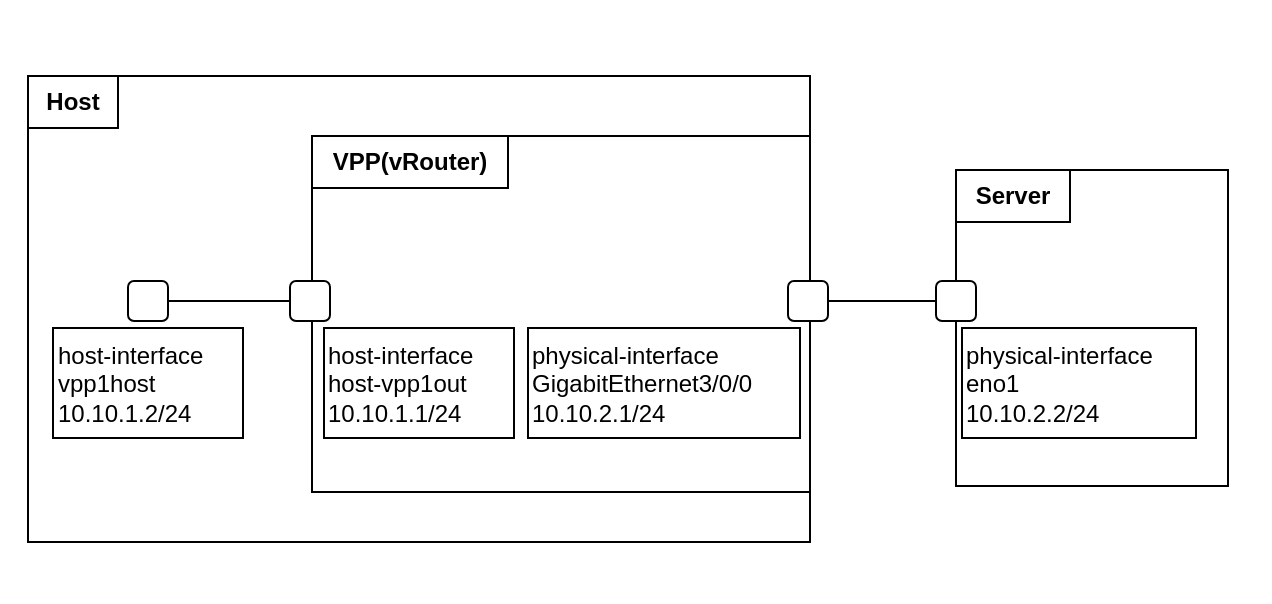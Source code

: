 <mxfile version="20.7.4" type="github">
  <diagram id="q-746W3u899WgqtwJKMJ" name="lab-qos">
    <mxGraphModel dx="1053" dy="615" grid="0" gridSize="10" guides="1" tooltips="1" connect="1" arrows="1" fold="1" page="1" pageScale="1" pageWidth="850" pageHeight="1100" math="0" shadow="0">
      <root>
        <mxCell id="0" />
        <mxCell id="1" parent="0" />
        <mxCell id="vTXIDOhRVQIvOe1bJ5i0-20" value="" style="rounded=0;whiteSpace=wrap;html=1;strokeColor=none;" vertex="1" parent="1">
          <mxGeometry x="40" y="236" width="635" height="301" as="geometry" />
        </mxCell>
        <mxCell id="vTXIDOhRVQIvOe1bJ5i0-2" value="" style="rounded=0;whiteSpace=wrap;html=1;" vertex="1" parent="1">
          <mxGeometry x="54" y="274" width="391" height="233" as="geometry" />
        </mxCell>
        <mxCell id="vTXIDOhRVQIvOe1bJ5i0-5" value="" style="rounded=0;whiteSpace=wrap;html=1;" vertex="1" parent="1">
          <mxGeometry x="196" y="304" width="249" height="178" as="geometry" />
        </mxCell>
        <mxCell id="vTXIDOhRVQIvOe1bJ5i0-17" style="edgeStyle=orthogonalEdgeStyle;rounded=0;orthogonalLoop=1;jettySize=auto;html=1;exitX=1;exitY=0.5;exitDx=0;exitDy=0;entryX=0;entryY=0.5;entryDx=0;entryDy=0;endArrow=none;endFill=0;" edge="1" parent="1" source="vTXIDOhRVQIvOe1bJ5i0-3" target="vTXIDOhRVQIvOe1bJ5i0-4">
          <mxGeometry relative="1" as="geometry" />
        </mxCell>
        <mxCell id="vTXIDOhRVQIvOe1bJ5i0-3" value="" style="rounded=1;whiteSpace=wrap;html=1;" vertex="1" parent="1">
          <mxGeometry x="434" y="376.5" width="20" height="20" as="geometry" />
        </mxCell>
        <mxCell id="vTXIDOhRVQIvOe1bJ5i0-6" value="" style="rounded=1;whiteSpace=wrap;html=1;" vertex="1" parent="1">
          <mxGeometry x="185" y="376.5" width="20" height="20" as="geometry" />
        </mxCell>
        <mxCell id="vTXIDOhRVQIvOe1bJ5i0-18" style="edgeStyle=orthogonalEdgeStyle;rounded=0;orthogonalLoop=1;jettySize=auto;html=1;exitX=1;exitY=0.5;exitDx=0;exitDy=0;entryX=0;entryY=0.5;entryDx=0;entryDy=0;endArrow=none;endFill=0;" edge="1" parent="1" source="vTXIDOhRVQIvOe1bJ5i0-7" target="vTXIDOhRVQIvOe1bJ5i0-6">
          <mxGeometry relative="1" as="geometry" />
        </mxCell>
        <mxCell id="vTXIDOhRVQIvOe1bJ5i0-7" value="" style="rounded=1;whiteSpace=wrap;html=1;" vertex="1" parent="1">
          <mxGeometry x="104" y="376.5" width="20" height="20" as="geometry" />
        </mxCell>
        <mxCell id="vTXIDOhRVQIvOe1bJ5i0-8" value="&lt;b&gt;VPP(vRouter)&lt;/b&gt;" style="text;html=1;strokeColor=default;fillColor=none;align=center;verticalAlign=middle;whiteSpace=wrap;rounded=0;" vertex="1" parent="1">
          <mxGeometry x="196" y="304" width="98" height="26" as="geometry" />
        </mxCell>
        <mxCell id="vTXIDOhRVQIvOe1bJ5i0-9" value="&lt;b&gt;Host&lt;/b&gt;" style="text;html=1;strokeColor=default;fillColor=none;align=center;verticalAlign=middle;whiteSpace=wrap;rounded=0;" vertex="1" parent="1">
          <mxGeometry x="54" y="274" width="45" height="26" as="geometry" />
        </mxCell>
        <mxCell id="vTXIDOhRVQIvOe1bJ5i0-11" value="&lt;div align=&quot;left&quot;&gt;host-interface&lt;/div&gt;&lt;div align=&quot;left&quot;&gt;vpp1host&lt;br&gt;&lt;/div&gt;&lt;div align=&quot;left&quot;&gt;10.10.1.2/24&lt;/div&gt;" style="text;html=1;strokeColor=default;fillColor=none;align=left;verticalAlign=middle;whiteSpace=wrap;rounded=0;" vertex="1" parent="1">
          <mxGeometry x="66.5" y="400" width="95" height="55" as="geometry" />
        </mxCell>
        <mxCell id="vTXIDOhRVQIvOe1bJ5i0-12" value="&lt;div align=&quot;left&quot;&gt;host-interface&lt;/div&gt;&lt;div align=&quot;left&quot;&gt;host-vpp1out&lt;br&gt;&lt;/div&gt;&lt;div align=&quot;left&quot;&gt;10.10.1.1/24&lt;/div&gt;" style="text;html=1;strokeColor=default;fillColor=none;align=left;verticalAlign=middle;whiteSpace=wrap;rounded=0;" vertex="1" parent="1">
          <mxGeometry x="202" y="400" width="95" height="55" as="geometry" />
        </mxCell>
        <mxCell id="vTXIDOhRVQIvOe1bJ5i0-13" value="physical-interface&lt;div align=&quot;left&quot;&gt;GigabitEthernet3/0/0&lt;br&gt;&lt;/div&gt;&lt;div align=&quot;left&quot;&gt;10.10.2.1/24&lt;br&gt;&lt;/div&gt;" style="text;html=1;strokeColor=default;fillColor=none;align=left;verticalAlign=middle;whiteSpace=wrap;rounded=0;" vertex="1" parent="1">
          <mxGeometry x="304" y="400" width="136" height="55" as="geometry" />
        </mxCell>
        <mxCell id="vTXIDOhRVQIvOe1bJ5i0-19" value="" style="group" vertex="1" connectable="0" parent="1">
          <mxGeometry x="508" y="321" width="146" height="158" as="geometry" />
        </mxCell>
        <mxCell id="vTXIDOhRVQIvOe1bJ5i0-1" value="" style="rounded=0;whiteSpace=wrap;html=1;" vertex="1" parent="vTXIDOhRVQIvOe1bJ5i0-19">
          <mxGeometry x="10" width="136" height="158" as="geometry" />
        </mxCell>
        <mxCell id="vTXIDOhRVQIvOe1bJ5i0-4" value="" style="rounded=1;whiteSpace=wrap;html=1;" vertex="1" parent="vTXIDOhRVQIvOe1bJ5i0-19">
          <mxGeometry y="55.5" width="20" height="20" as="geometry" />
        </mxCell>
        <mxCell id="vTXIDOhRVQIvOe1bJ5i0-10" value="&lt;b&gt;Server&lt;/b&gt;" style="text;html=1;strokeColor=default;fillColor=none;align=center;verticalAlign=middle;whiteSpace=wrap;rounded=0;" vertex="1" parent="vTXIDOhRVQIvOe1bJ5i0-19">
          <mxGeometry x="10" width="57" height="26" as="geometry" />
        </mxCell>
        <mxCell id="vTXIDOhRVQIvOe1bJ5i0-14" value="&lt;div align=&quot;left&quot;&gt;physical-interface&lt;/div&gt;&lt;div align=&quot;left&quot;&gt;eno1&lt;br&gt;&lt;/div&gt;&lt;div align=&quot;left&quot;&gt;10.10.2.2/24&lt;br&gt;&lt;/div&gt;" style="text;html=1;strokeColor=default;fillColor=none;align=left;verticalAlign=middle;whiteSpace=wrap;rounded=0;" vertex="1" parent="vTXIDOhRVQIvOe1bJ5i0-19">
          <mxGeometry x="13" y="79" width="117" height="55" as="geometry" />
        </mxCell>
      </root>
    </mxGraphModel>
  </diagram>
</mxfile>
